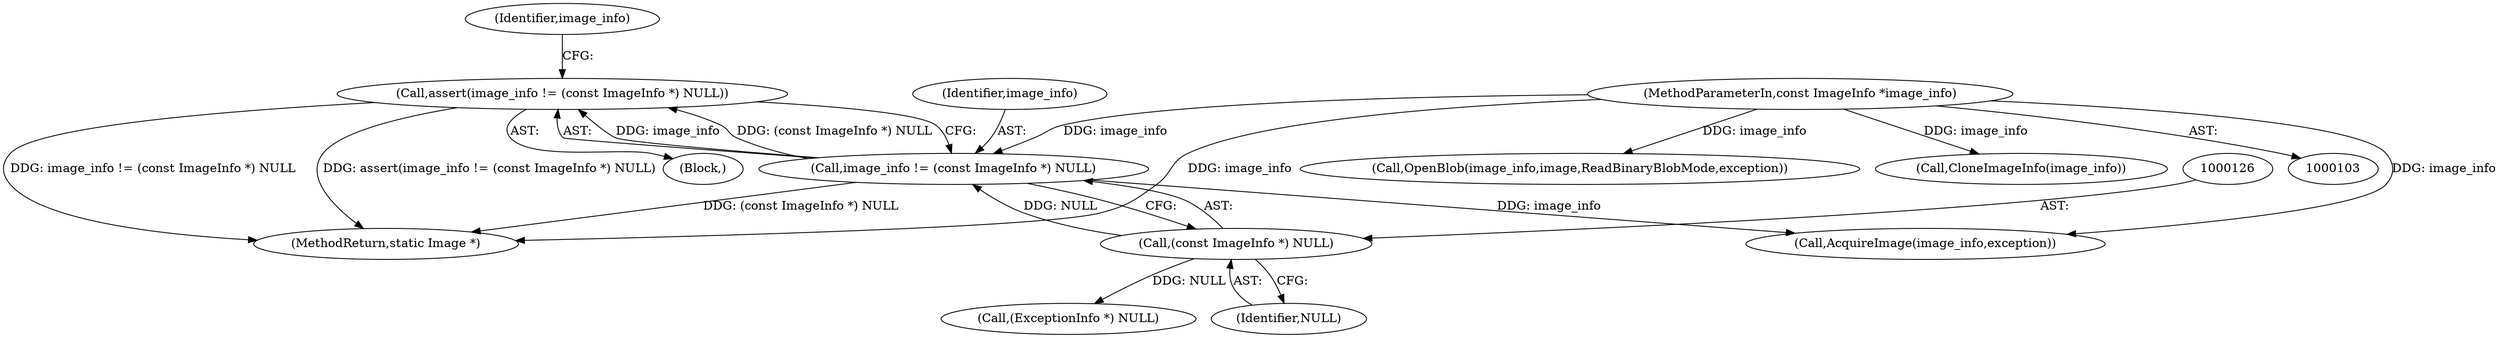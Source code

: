 digraph "0_ImageMagick_6b6bff054d569a77973f2140c0e86366e6168a6c_2@API" {
"1000122" [label="(Call,assert(image_info != (const ImageInfo *) NULL))"];
"1000123" [label="(Call,image_info != (const ImageInfo *) NULL)"];
"1000104" [label="(MethodParameterIn,const ImageInfo *image_info)"];
"1000125" [label="(Call,(const ImageInfo *) NULL)"];
"1000122" [label="(Call,assert(image_info != (const ImageInfo *) NULL))"];
"1000168" [label="(Call,OpenBlob(image_info,image,ReadBinaryBlobMode,exception))"];
"1000163" [label="(Call,AcquireImage(image_info,exception))"];
"1000106" [label="(Block,)"];
"1000125" [label="(Call,(const ImageInfo *) NULL)"];
"1000131" [label="(Identifier,image_info)"];
"1000104" [label="(MethodParameterIn,const ImageInfo *image_info)"];
"1000218" [label="(Call,CloneImageInfo(image_info))"];
"1000123" [label="(Call,image_info != (const ImageInfo *) NULL)"];
"1000124" [label="(Identifier,image_info)"];
"1000152" [label="(Call,(ExceptionInfo *) NULL)"];
"1000127" [label="(Identifier,NULL)"];
"1000633" [label="(MethodReturn,static Image *)"];
"1000122" -> "1000106"  [label="AST: "];
"1000122" -> "1000123"  [label="CFG: "];
"1000123" -> "1000122"  [label="AST: "];
"1000131" -> "1000122"  [label="CFG: "];
"1000122" -> "1000633"  [label="DDG: image_info != (const ImageInfo *) NULL"];
"1000122" -> "1000633"  [label="DDG: assert(image_info != (const ImageInfo *) NULL)"];
"1000123" -> "1000122"  [label="DDG: image_info"];
"1000123" -> "1000122"  [label="DDG: (const ImageInfo *) NULL"];
"1000123" -> "1000125"  [label="CFG: "];
"1000124" -> "1000123"  [label="AST: "];
"1000125" -> "1000123"  [label="AST: "];
"1000123" -> "1000633"  [label="DDG: (const ImageInfo *) NULL"];
"1000104" -> "1000123"  [label="DDG: image_info"];
"1000125" -> "1000123"  [label="DDG: NULL"];
"1000123" -> "1000163"  [label="DDG: image_info"];
"1000104" -> "1000103"  [label="AST: "];
"1000104" -> "1000633"  [label="DDG: image_info"];
"1000104" -> "1000163"  [label="DDG: image_info"];
"1000104" -> "1000168"  [label="DDG: image_info"];
"1000104" -> "1000218"  [label="DDG: image_info"];
"1000125" -> "1000127"  [label="CFG: "];
"1000126" -> "1000125"  [label="AST: "];
"1000127" -> "1000125"  [label="AST: "];
"1000125" -> "1000152"  [label="DDG: NULL"];
}
